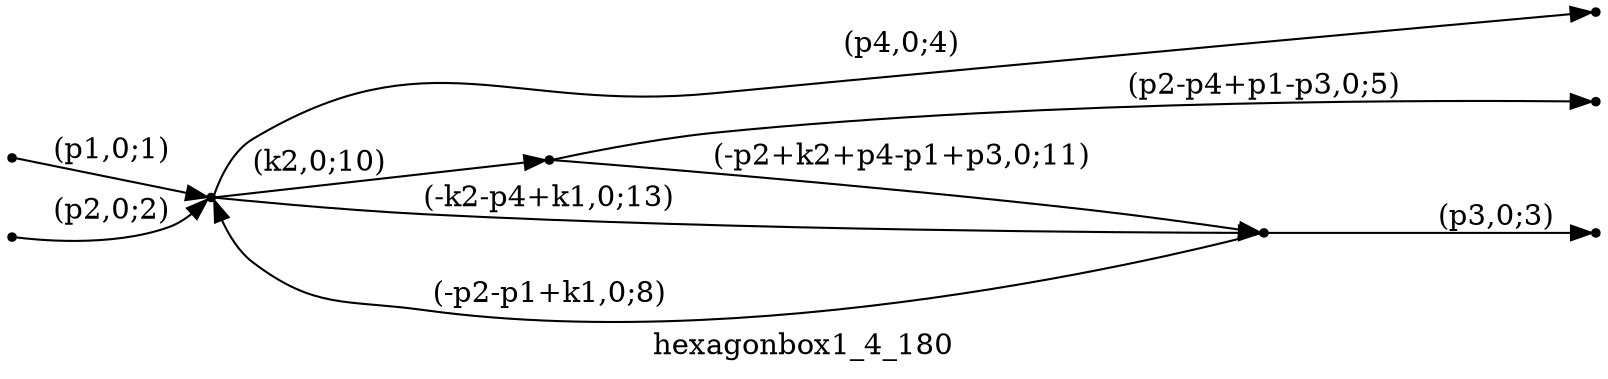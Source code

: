digraph hexagonbox1_4_180 {
  label="hexagonbox1_4_180";
  rankdir="LR";
  subgraph edges {
    -1 -> 3 [label="(p1,0;1)"];
    -2 -> 3 [label="(p2,0;2)"];
    2 -> -3 [label="(p3,0;3)"];
    3 -> -4 [label="(p4,0;4)"];
    1 -> -5 [label="(p2-p4+p1-p3,0;5)"];
    2 -> 3 [label="(-p2-p1+k1,0;8)"];
    3 -> 1 [label="(k2,0;10)"];
    1 -> 2 [label="(-p2+k2+p4-p1+p3,0;11)"];
    3 -> 2 [label="(-k2-p4+k1,0;13)"];
  }
  subgraph incoming { rank="source"; -1; -2; }
  subgraph outgoing { rank="sink"; -3; -4; -5; }
-5 [shape=point];
-4 [shape=point];
-3 [shape=point];
-2 [shape=point];
-1 [shape=point];
1 [shape=point];
2 [shape=point];
3 [shape=point];
}

